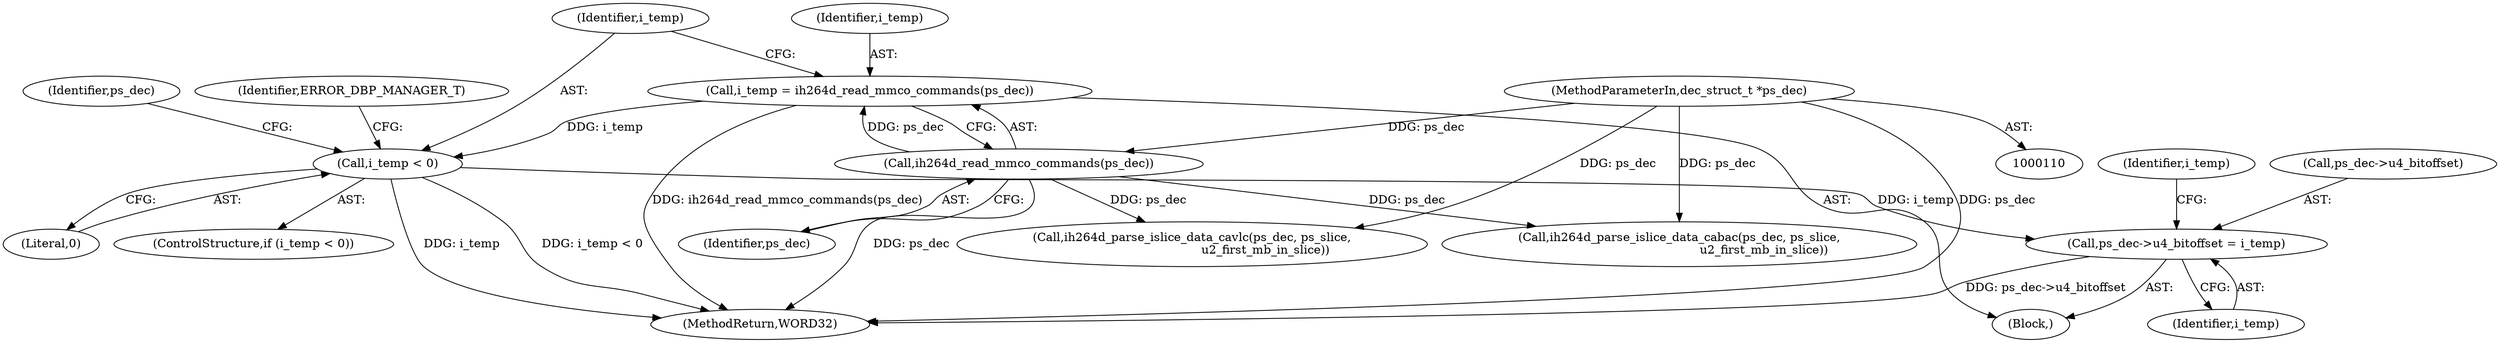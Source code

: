 digraph "0_Android_943323f1d9d3dd5c2634deb26cbe72343ca6b3db_1@API" {
"1000161" [label="(Call,i_temp = ih264d_read_mmco_commands(ps_dec))"];
"1000163" [label="(Call,ih264d_read_mmco_commands(ps_dec))"];
"1000111" [label="(MethodParameterIn,dec_struct_t *ps_dec)"];
"1000166" [label="(Call,i_temp < 0)"];
"1000172" [label="(Call,ps_dec->u4_bitoffset = i_temp)"];
"1000168" [label="(Literal,0)"];
"1000161" [label="(Call,i_temp = ih264d_read_mmco_commands(ps_dec))"];
"1000188" [label="(Identifier,i_temp)"];
"1000111" [label="(MethodParameterIn,dec_struct_t *ps_dec)"];
"1000421" [label="(Call,ih264d_parse_islice_data_cavlc(ps_dec, ps_slice,\n                                       u2_first_mb_in_slice))"];
"1000172" [label="(Call,ps_dec->u4_bitoffset = i_temp)"];
"1000174" [label="(Identifier,ps_dec)"];
"1000171" [label="(Identifier,ERROR_DBP_MANAGER_T)"];
"1000166" [label="(Call,i_temp < 0)"];
"1000160" [label="(Block,)"];
"1000167" [label="(Identifier,i_temp)"];
"1000433" [label="(MethodReturn,WORD32)"];
"1000164" [label="(Identifier,ps_dec)"];
"1000176" [label="(Identifier,i_temp)"];
"1000387" [label="(Call,ih264d_parse_islice_data_cabac(ps_dec, ps_slice,\n                                             u2_first_mb_in_slice))"];
"1000163" [label="(Call,ih264d_read_mmco_commands(ps_dec))"];
"1000162" [label="(Identifier,i_temp)"];
"1000173" [label="(Call,ps_dec->u4_bitoffset)"];
"1000165" [label="(ControlStructure,if (i_temp < 0))"];
"1000161" -> "1000160"  [label="AST: "];
"1000161" -> "1000163"  [label="CFG: "];
"1000162" -> "1000161"  [label="AST: "];
"1000163" -> "1000161"  [label="AST: "];
"1000167" -> "1000161"  [label="CFG: "];
"1000161" -> "1000433"  [label="DDG: ih264d_read_mmco_commands(ps_dec)"];
"1000163" -> "1000161"  [label="DDG: ps_dec"];
"1000161" -> "1000166"  [label="DDG: i_temp"];
"1000163" -> "1000164"  [label="CFG: "];
"1000164" -> "1000163"  [label="AST: "];
"1000163" -> "1000433"  [label="DDG: ps_dec"];
"1000111" -> "1000163"  [label="DDG: ps_dec"];
"1000163" -> "1000387"  [label="DDG: ps_dec"];
"1000163" -> "1000421"  [label="DDG: ps_dec"];
"1000111" -> "1000110"  [label="AST: "];
"1000111" -> "1000433"  [label="DDG: ps_dec"];
"1000111" -> "1000387"  [label="DDG: ps_dec"];
"1000111" -> "1000421"  [label="DDG: ps_dec"];
"1000166" -> "1000165"  [label="AST: "];
"1000166" -> "1000168"  [label="CFG: "];
"1000167" -> "1000166"  [label="AST: "];
"1000168" -> "1000166"  [label="AST: "];
"1000171" -> "1000166"  [label="CFG: "];
"1000174" -> "1000166"  [label="CFG: "];
"1000166" -> "1000433"  [label="DDG: i_temp < 0"];
"1000166" -> "1000433"  [label="DDG: i_temp"];
"1000166" -> "1000172"  [label="DDG: i_temp"];
"1000172" -> "1000160"  [label="AST: "];
"1000172" -> "1000176"  [label="CFG: "];
"1000173" -> "1000172"  [label="AST: "];
"1000176" -> "1000172"  [label="AST: "];
"1000188" -> "1000172"  [label="CFG: "];
"1000172" -> "1000433"  [label="DDG: ps_dec->u4_bitoffset"];
}
